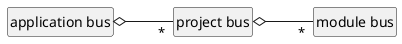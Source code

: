 @startuml
hide empty members
hide circle
left to right direction

' Define the objects in the diagram
class "application bus" as AB
class "project bus" as PB
class "module bus" as MB

' Define the class relationships
AB o-- "*" PB
PB o-- "*" MB
@enduml
